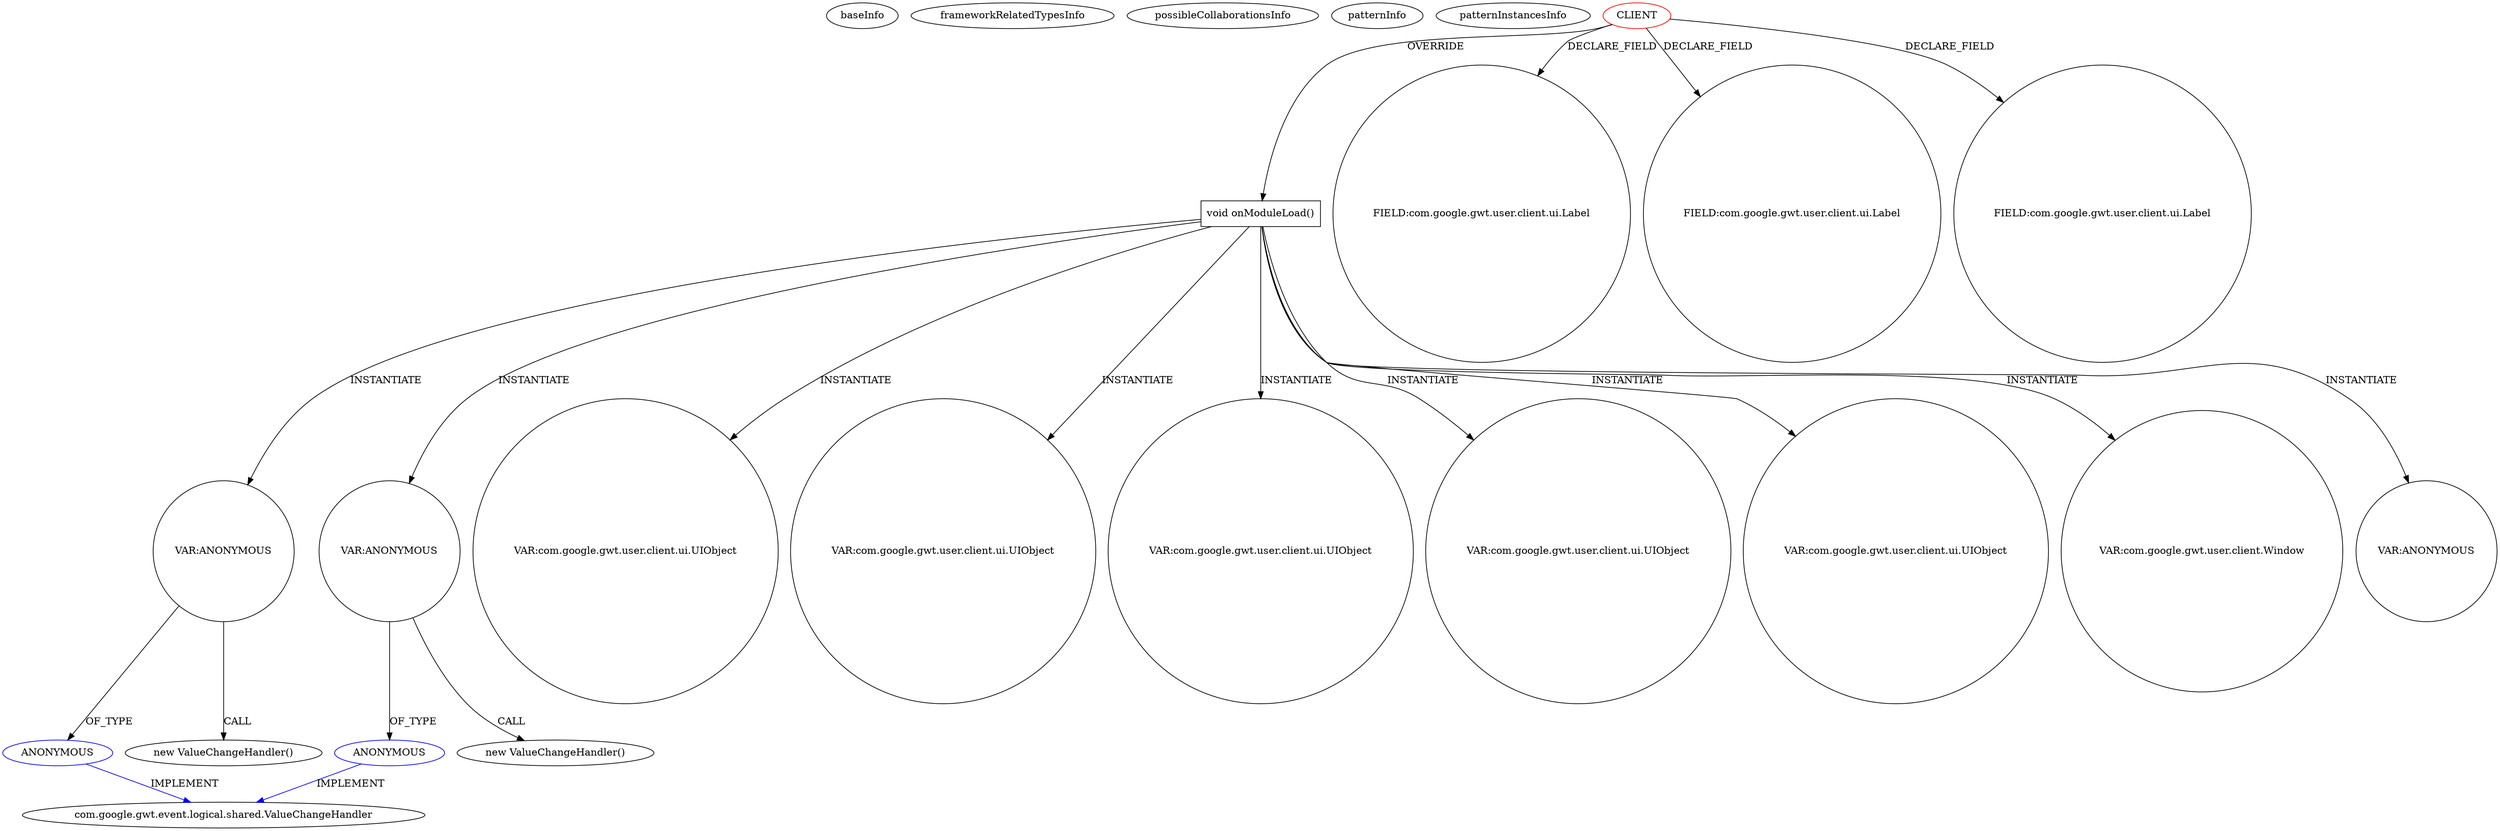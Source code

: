 digraph {
baseInfo[graphId=373,category="pattern",isAnonymous=false,possibleRelation=false]
frameworkRelatedTypesInfo[]
possibleCollaborationsInfo[]
patternInfo[frequency=2.0,patternRootClient=0]
patternInstancesInfo[0="coldplayguy-flight87~/coldplayguy-flight87/flight87-master/BookFlight/src/bookflight/client/BookFlight.java~BookFlight~1091",1="Tok-Erwin~/Tok-Erwin/Erwin-master/src/main/java/erwin/client/Erwin.java~Erwin~388"]
246[label="com.google.gwt.event.logical.shared.ValueChangeHandler",vertexType="FRAMEWORK_INTERFACE_TYPE",isFrameworkType=false]
245[label="ANONYMOUS",vertexType="REFERENCE_ANONYMOUS_DECLARATION",isFrameworkType=false,color=blue]
265[label="ANONYMOUS",vertexType="REFERENCE_ANONYMOUS_DECLARATION",isFrameworkType=false,color=blue]
244[label="VAR:ANONYMOUS",vertexType="VARIABLE_EXPRESION",isFrameworkType=false,shape=circle]
243[label="new ValueChangeHandler()",vertexType="CONSTRUCTOR_CALL",isFrameworkType=false]
264[label="VAR:ANONYMOUS",vertexType="VARIABLE_EXPRESION",isFrameworkType=false,shape=circle]
263[label="new ValueChangeHandler()",vertexType="CONSTRUCTOR_CALL",isFrameworkType=false]
34[label="void onModuleLoad()",vertexType="OVERRIDING_METHOD_DECLARATION",isFrameworkType=false,shape=box]
121[label="VAR:com.google.gwt.user.client.ui.UIObject",vertexType="VARIABLE_EXPRESION",isFrameworkType=false,shape=circle]
0[label="CLIENT",vertexType="ROOT_CLIENT_CLASS_DECLARATION",isFrameworkType=false,color=red]
80[label="VAR:com.google.gwt.user.client.ui.UIObject",vertexType="VARIABLE_EXPRESION",isFrameworkType=false,shape=circle]
63[label="VAR:com.google.gwt.user.client.ui.UIObject",vertexType="VARIABLE_EXPRESION",isFrameworkType=false,shape=circle]
132[label="VAR:com.google.gwt.user.client.ui.UIObject",vertexType="VARIABLE_EXPRESION",isFrameworkType=false,shape=circle]
71[label="VAR:com.google.gwt.user.client.ui.UIObject",vertexType="VARIABLE_EXPRESION",isFrameworkType=false,shape=circle]
286[label="VAR:com.google.gwt.user.client.Window",vertexType="VARIABLE_EXPRESION",isFrameworkType=false,shape=circle]
14[label="FIELD:com.google.gwt.user.client.ui.Label",vertexType="FIELD_DECLARATION",isFrameworkType=false,shape=circle]
20[label="FIELD:com.google.gwt.user.client.ui.Label",vertexType="FIELD_DECLARATION",isFrameworkType=false,shape=circle]
24[label="FIELD:com.google.gwt.user.client.ui.Label",vertexType="FIELD_DECLARATION",isFrameworkType=false,shape=circle]
41[label="VAR:ANONYMOUS",vertexType="VARIABLE_EXPRESION",isFrameworkType=false,shape=circle]
34->63[label="INSTANTIATE"]
265->246[label="IMPLEMENT",color=blue]
0->34[label="OVERRIDE"]
34->132[label="INSTANTIATE"]
34->71[label="INSTANTIATE"]
34->286[label="INSTANTIATE"]
34->244[label="INSTANTIATE"]
34->121[label="INSTANTIATE"]
0->24[label="DECLARE_FIELD"]
244->245[label="OF_TYPE"]
34->41[label="INSTANTIATE"]
34->80[label="INSTANTIATE"]
245->246[label="IMPLEMENT",color=blue]
264->265[label="OF_TYPE"]
0->20[label="DECLARE_FIELD"]
244->243[label="CALL"]
34->264[label="INSTANTIATE"]
264->263[label="CALL"]
0->14[label="DECLARE_FIELD"]
}
